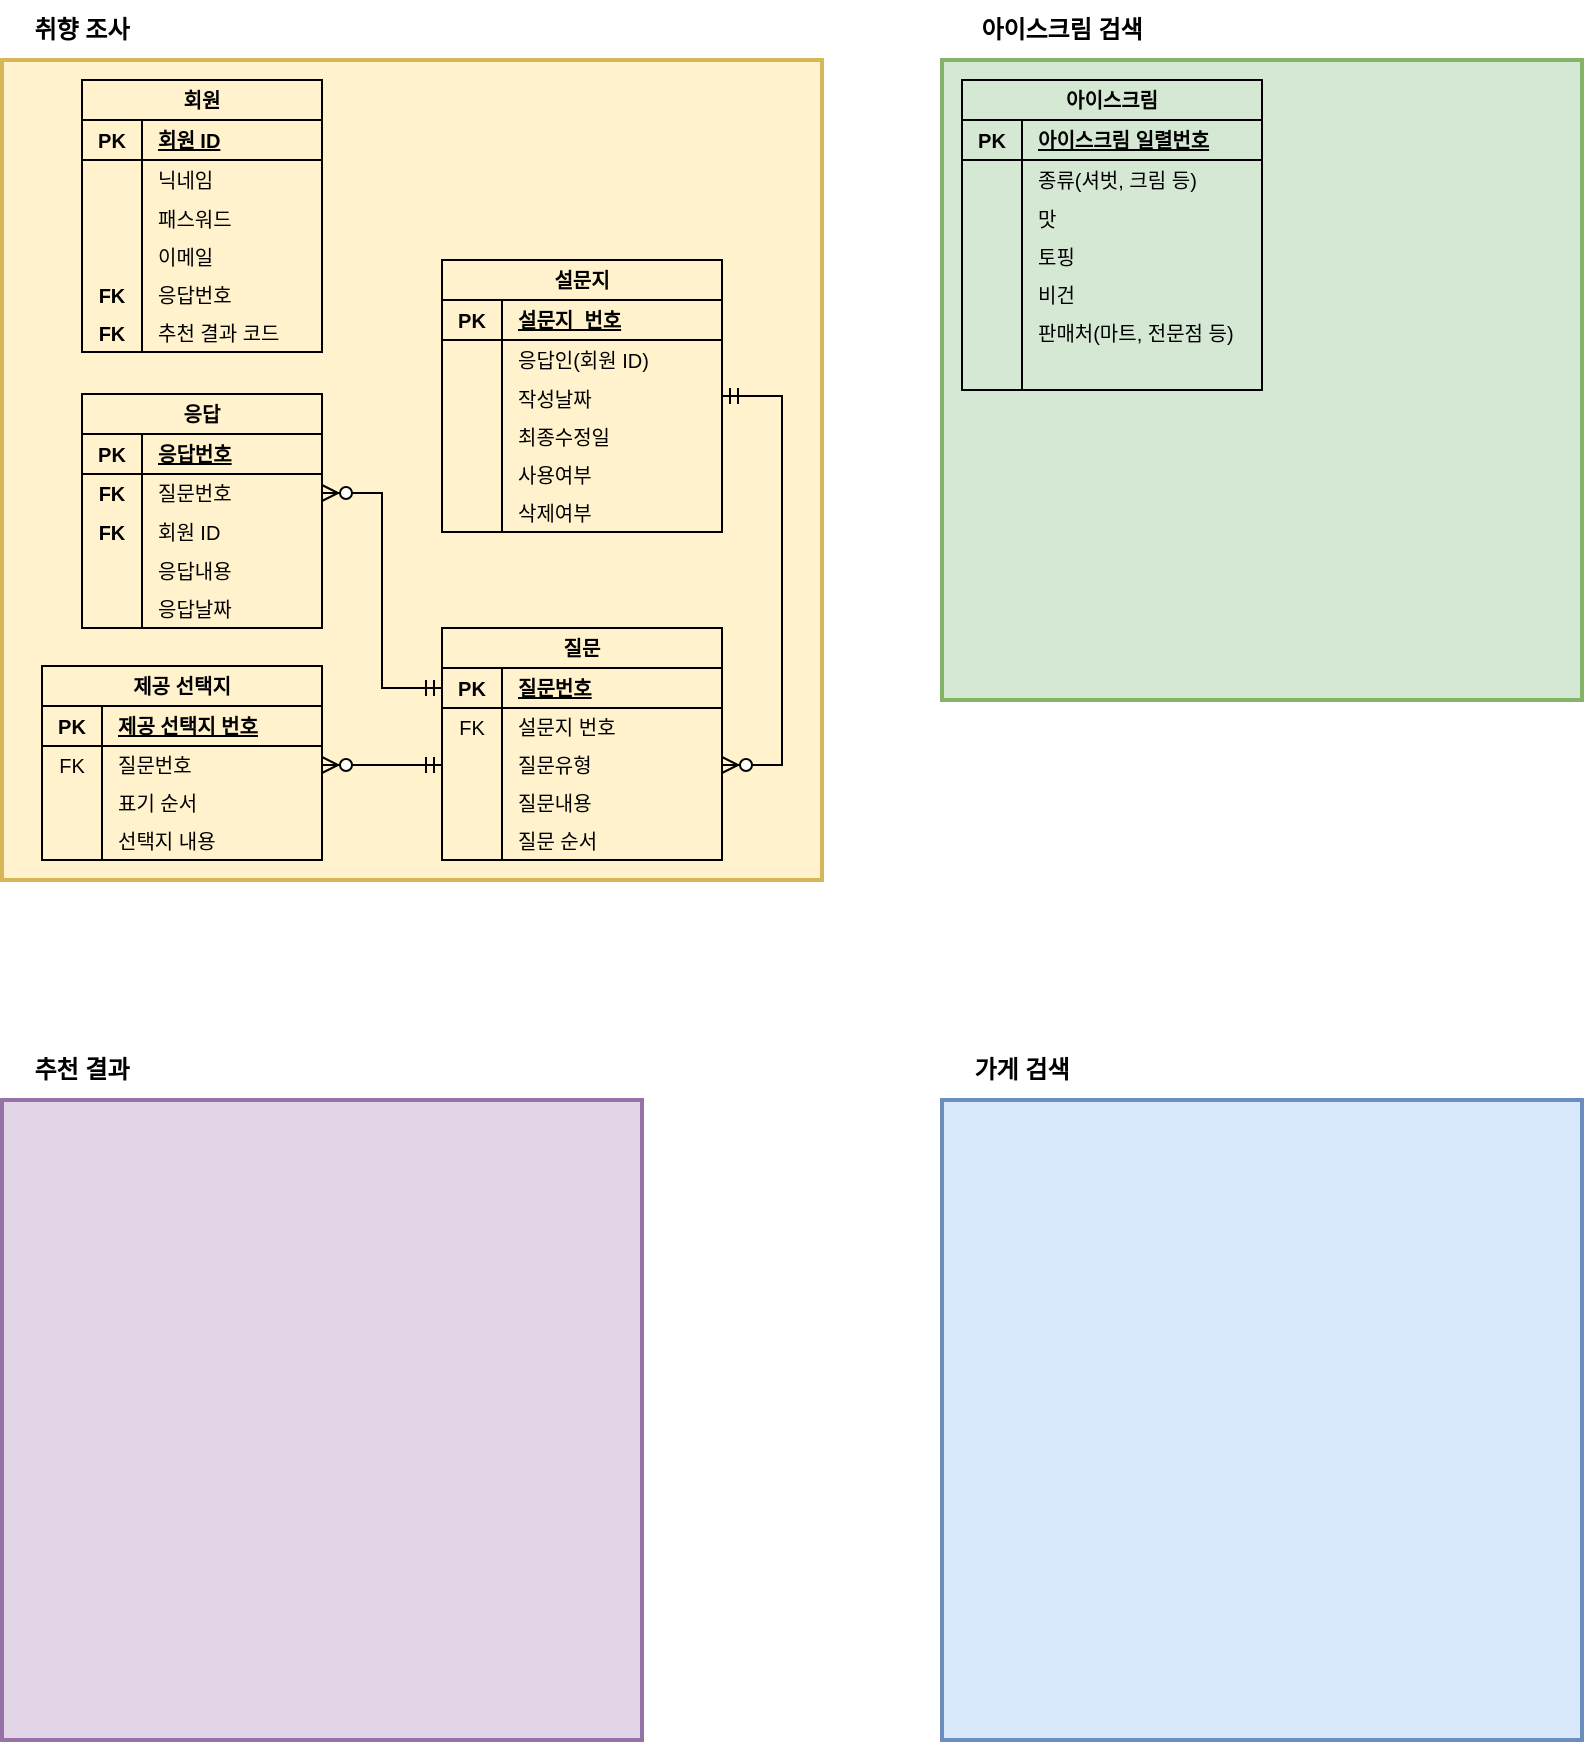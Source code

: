 <mxfile version="20.4.1" type="device"><diagram id="WwaeYuF6Hm4_ezDFNlK1" name="페이지-1"><mxGraphModel dx="767" dy="663" grid="1" gridSize="10" guides="1" tooltips="1" connect="1" arrows="1" fold="1" page="1" pageScale="1" pageWidth="827" pageHeight="1169" math="0" shadow="0"><root><mxCell id="0"/><mxCell id="1" parent="0"/><mxCell id="5VezaE9X9sEsW4D6fI4N-163" value="" style="group" vertex="1" connectable="0" parent="1"><mxGeometry x="490" y="10" width="320" height="350" as="geometry"/></mxCell><mxCell id="5VezaE9X9sEsW4D6fI4N-15" value="" style="whiteSpace=wrap;html=1;aspect=fixed;strokeColor=#82b366;strokeWidth=2;fillColor=#d5e8d4;" vertex="1" parent="5VezaE9X9sEsW4D6fI4N-163"><mxGeometry y="30" width="320" height="320" as="geometry"/></mxCell><mxCell id="5VezaE9X9sEsW4D6fI4N-115" value="아이스크림 검색" style="text;html=1;strokeColor=none;fillColor=none;align=center;verticalAlign=middle;whiteSpace=wrap;rounded=0;strokeWidth=1;fontSize=12;fontStyle=1" vertex="1" parent="5VezaE9X9sEsW4D6fI4N-163"><mxGeometry width="120" height="30" as="geometry"/></mxCell><mxCell id="5VezaE9X9sEsW4D6fI4N-162" value="" style="group" vertex="1" connectable="0" parent="1"><mxGeometry x="20" y="10" width="460" height="520" as="geometry"/></mxCell><mxCell id="5VezaE9X9sEsW4D6fI4N-14" value="" style="whiteSpace=wrap;html=1;fillColor=#fff2cc;strokeWidth=2;strokeColor=#d6b656;" vertex="1" parent="5VezaE9X9sEsW4D6fI4N-162"><mxGeometry y="30" width="410" height="410" as="geometry"/></mxCell><mxCell id="5VezaE9X9sEsW4D6fI4N-114" value="취향 조사" style="text;html=1;strokeColor=none;fillColor=none;align=center;verticalAlign=middle;whiteSpace=wrap;rounded=0;strokeWidth=1;fontSize=12;fontStyle=1" vertex="1" parent="5VezaE9X9sEsW4D6fI4N-162"><mxGeometry width="80" height="30" as="geometry"/></mxCell><mxCell id="5VezaE9X9sEsW4D6fI4N-180" value="응답" style="shape=table;startSize=20;container=1;collapsible=1;childLayout=tableLayout;fixedRows=1;rowLines=0;fontStyle=1;align=center;resizeLast=1;strokeColor=#000000;strokeWidth=1;fillColor=none;fontSize=10;" vertex="1" parent="5VezaE9X9sEsW4D6fI4N-162"><mxGeometry x="40" y="197" width="120" height="117" as="geometry"/></mxCell><mxCell id="5VezaE9X9sEsW4D6fI4N-181" value="" style="shape=tableRow;horizontal=0;startSize=0;swimlaneHead=0;swimlaneBody=0;fillColor=none;collapsible=0;dropTarget=0;points=[[0,0.5],[1,0.5]];portConstraint=eastwest;top=0;left=0;right=0;bottom=1;strokeColor=#000000;strokeWidth=1;" vertex="1" parent="5VezaE9X9sEsW4D6fI4N-180"><mxGeometry y="20" width="120" height="20" as="geometry"/></mxCell><mxCell id="5VezaE9X9sEsW4D6fI4N-182" value="PK" style="shape=partialRectangle;connectable=0;fillColor=none;top=0;left=0;bottom=0;right=0;fontStyle=1;overflow=hidden;strokeColor=#000000;strokeWidth=1;fontSize=10;" vertex="1" parent="5VezaE9X9sEsW4D6fI4N-181"><mxGeometry width="30" height="20" as="geometry"><mxRectangle width="30" height="20" as="alternateBounds"/></mxGeometry></mxCell><mxCell id="5VezaE9X9sEsW4D6fI4N-183" value="응답번호" style="shape=partialRectangle;connectable=0;fillColor=none;top=0;left=0;bottom=0;right=0;align=left;spacingLeft=6;fontStyle=5;overflow=hidden;strokeColor=#000000;strokeWidth=1;fontSize=10;" vertex="1" parent="5VezaE9X9sEsW4D6fI4N-181"><mxGeometry x="30" width="90" height="20" as="geometry"><mxRectangle width="90" height="20" as="alternateBounds"/></mxGeometry></mxCell><mxCell id="5VezaE9X9sEsW4D6fI4N-196" style="shape=tableRow;horizontal=0;startSize=0;swimlaneHead=0;swimlaneBody=0;fillColor=none;collapsible=0;dropTarget=0;points=[[0,0.5],[1,0.5]];portConstraint=eastwest;top=0;left=0;right=0;bottom=0;strokeColor=#000000;strokeWidth=1;" vertex="1" parent="5VezaE9X9sEsW4D6fI4N-180"><mxGeometry y="40" width="120" height="19" as="geometry"/></mxCell><mxCell id="5VezaE9X9sEsW4D6fI4N-197" value="FK" style="shape=partialRectangle;connectable=0;fillColor=none;top=0;left=0;bottom=0;right=0;editable=1;overflow=hidden;strokeColor=#000000;strokeWidth=1;fontSize=10;fontStyle=1" vertex="1" parent="5VezaE9X9sEsW4D6fI4N-196"><mxGeometry width="30" height="19" as="geometry"><mxRectangle width="30" height="19" as="alternateBounds"/></mxGeometry></mxCell><mxCell id="5VezaE9X9sEsW4D6fI4N-198" value="질문번호" style="shape=partialRectangle;connectable=0;fillColor=none;top=0;left=0;bottom=0;right=0;align=left;spacingLeft=6;overflow=hidden;strokeColor=#000000;strokeWidth=1;fontSize=10;" vertex="1" parent="5VezaE9X9sEsW4D6fI4N-196"><mxGeometry x="30" width="90" height="19" as="geometry"><mxRectangle width="90" height="19" as="alternateBounds"/></mxGeometry></mxCell><mxCell id="5VezaE9X9sEsW4D6fI4N-193" style="shape=tableRow;horizontal=0;startSize=0;swimlaneHead=0;swimlaneBody=0;fillColor=none;collapsible=0;dropTarget=0;points=[[0,0.5],[1,0.5]];portConstraint=eastwest;top=0;left=0;right=0;bottom=0;strokeColor=#000000;strokeWidth=1;" vertex="1" parent="5VezaE9X9sEsW4D6fI4N-180"><mxGeometry y="59" width="120" height="20" as="geometry"/></mxCell><mxCell id="5VezaE9X9sEsW4D6fI4N-194" value="FK" style="shape=partialRectangle;connectable=0;fillColor=none;top=0;left=0;bottom=0;right=0;editable=1;overflow=hidden;strokeColor=#000000;strokeWidth=1;fontSize=10;fontStyle=1" vertex="1" parent="5VezaE9X9sEsW4D6fI4N-193"><mxGeometry width="30" height="20" as="geometry"><mxRectangle width="30" height="20" as="alternateBounds"/></mxGeometry></mxCell><mxCell id="5VezaE9X9sEsW4D6fI4N-195" value="회원 ID" style="shape=partialRectangle;connectable=0;fillColor=none;top=0;left=0;bottom=0;right=0;align=left;spacingLeft=6;overflow=hidden;strokeColor=#000000;strokeWidth=1;fontSize=10;" vertex="1" parent="5VezaE9X9sEsW4D6fI4N-193"><mxGeometry x="30" width="90" height="20" as="geometry"><mxRectangle width="90" height="20" as="alternateBounds"/></mxGeometry></mxCell><mxCell id="5VezaE9X9sEsW4D6fI4N-187" value="" style="shape=tableRow;horizontal=0;startSize=0;swimlaneHead=0;swimlaneBody=0;fillColor=none;collapsible=0;dropTarget=0;points=[[0,0.5],[1,0.5]];portConstraint=eastwest;top=0;left=0;right=0;bottom=0;strokeColor=#000000;strokeWidth=1;" vertex="1" parent="5VezaE9X9sEsW4D6fI4N-180"><mxGeometry y="79" width="120" height="19" as="geometry"/></mxCell><mxCell id="5VezaE9X9sEsW4D6fI4N-188" value="" style="shape=partialRectangle;connectable=0;fillColor=none;top=0;left=0;bottom=0;right=0;editable=1;overflow=hidden;strokeColor=#000000;strokeWidth=1;fontSize=10;" vertex="1" parent="5VezaE9X9sEsW4D6fI4N-187"><mxGeometry width="30" height="19" as="geometry"><mxRectangle width="30" height="19" as="alternateBounds"/></mxGeometry></mxCell><mxCell id="5VezaE9X9sEsW4D6fI4N-189" value="응답내용" style="shape=partialRectangle;connectable=0;fillColor=none;top=0;left=0;bottom=0;right=0;align=left;spacingLeft=6;overflow=hidden;strokeColor=#000000;strokeWidth=1;fontSize=10;" vertex="1" parent="5VezaE9X9sEsW4D6fI4N-187"><mxGeometry x="30" width="90" height="19" as="geometry"><mxRectangle width="90" height="19" as="alternateBounds"/></mxGeometry></mxCell><mxCell id="5VezaE9X9sEsW4D6fI4N-190" value="" style="shape=tableRow;horizontal=0;startSize=0;swimlaneHead=0;swimlaneBody=0;fillColor=none;collapsible=0;dropTarget=0;points=[[0,0.5],[1,0.5]];portConstraint=eastwest;top=0;left=0;right=0;bottom=0;strokeColor=#000000;strokeWidth=1;" vertex="1" parent="5VezaE9X9sEsW4D6fI4N-180"><mxGeometry y="98" width="120" height="19" as="geometry"/></mxCell><mxCell id="5VezaE9X9sEsW4D6fI4N-191" value="" style="shape=partialRectangle;connectable=0;fillColor=none;top=0;left=0;bottom=0;right=0;editable=1;overflow=hidden;strokeColor=#000000;strokeWidth=1;fontSize=10;" vertex="1" parent="5VezaE9X9sEsW4D6fI4N-190"><mxGeometry width="30" height="19" as="geometry"><mxRectangle width="30" height="19" as="alternateBounds"/></mxGeometry></mxCell><mxCell id="5VezaE9X9sEsW4D6fI4N-192" value="응답날짜" style="shape=partialRectangle;connectable=0;fillColor=none;top=0;left=0;bottom=0;right=0;align=left;spacingLeft=6;overflow=hidden;strokeColor=#000000;strokeWidth=1;fontSize=10;" vertex="1" parent="5VezaE9X9sEsW4D6fI4N-190"><mxGeometry x="30" width="90" height="19" as="geometry"><mxRectangle width="90" height="19" as="alternateBounds"/></mxGeometry></mxCell><mxCell id="5VezaE9X9sEsW4D6fI4N-86" value="질문" style="shape=table;startSize=20;container=1;collapsible=1;childLayout=tableLayout;fixedRows=1;rowLines=0;fontStyle=1;align=center;resizeLast=1;strokeColor=#000000;strokeWidth=1;fillColor=none;fontSize=10;" vertex="1" parent="5VezaE9X9sEsW4D6fI4N-162"><mxGeometry x="220" y="314" width="140" height="116" as="geometry"/></mxCell><mxCell id="5VezaE9X9sEsW4D6fI4N-87" value="" style="shape=tableRow;horizontal=0;startSize=0;swimlaneHead=0;swimlaneBody=0;fillColor=none;collapsible=0;dropTarget=0;points=[[0,0.5],[1,0.5]];portConstraint=eastwest;top=0;left=0;right=0;bottom=1;strokeColor=#000000;strokeWidth=1;" vertex="1" parent="5VezaE9X9sEsW4D6fI4N-86"><mxGeometry y="20" width="140" height="20" as="geometry"/></mxCell><mxCell id="5VezaE9X9sEsW4D6fI4N-88" value="PK" style="shape=partialRectangle;connectable=0;fillColor=none;top=0;left=0;bottom=0;right=0;fontStyle=1;overflow=hidden;strokeColor=#000000;strokeWidth=1;fontSize=10;" vertex="1" parent="5VezaE9X9sEsW4D6fI4N-87"><mxGeometry width="30" height="20" as="geometry"><mxRectangle width="30" height="20" as="alternateBounds"/></mxGeometry></mxCell><mxCell id="5VezaE9X9sEsW4D6fI4N-89" value="질문번호" style="shape=partialRectangle;connectable=0;fillColor=none;top=0;left=0;bottom=0;right=0;align=left;spacingLeft=6;fontStyle=5;overflow=hidden;strokeColor=#000000;strokeWidth=1;fontSize=10;" vertex="1" parent="5VezaE9X9sEsW4D6fI4N-87"><mxGeometry x="30" width="110" height="20" as="geometry"><mxRectangle width="110" height="20" as="alternateBounds"/></mxGeometry></mxCell><mxCell id="5VezaE9X9sEsW4D6fI4N-284" style="shape=tableRow;horizontal=0;startSize=0;swimlaneHead=0;swimlaneBody=0;fillColor=none;collapsible=0;dropTarget=0;points=[[0,0.5],[1,0.5]];portConstraint=eastwest;top=0;left=0;right=0;bottom=0;strokeColor=#000000;strokeWidth=1;" vertex="1" parent="5VezaE9X9sEsW4D6fI4N-86"><mxGeometry y="40" width="140" height="19" as="geometry"/></mxCell><mxCell id="5VezaE9X9sEsW4D6fI4N-285" value="FK" style="shape=partialRectangle;connectable=0;fillColor=none;top=0;left=0;bottom=0;right=0;editable=1;overflow=hidden;strokeColor=#000000;strokeWidth=1;fontSize=10;" vertex="1" parent="5VezaE9X9sEsW4D6fI4N-284"><mxGeometry width="30" height="19" as="geometry"><mxRectangle width="30" height="19" as="alternateBounds"/></mxGeometry></mxCell><mxCell id="5VezaE9X9sEsW4D6fI4N-286" value="설문지 번호" style="shape=partialRectangle;connectable=0;fillColor=none;top=0;left=0;bottom=0;right=0;align=left;spacingLeft=6;overflow=hidden;strokeColor=#000000;strokeWidth=1;fontSize=10;" vertex="1" parent="5VezaE9X9sEsW4D6fI4N-284"><mxGeometry x="30" width="110" height="19" as="geometry"><mxRectangle width="110" height="19" as="alternateBounds"/></mxGeometry></mxCell><mxCell id="5VezaE9X9sEsW4D6fI4N-96" value="" style="shape=tableRow;horizontal=0;startSize=0;swimlaneHead=0;swimlaneBody=0;fillColor=none;collapsible=0;dropTarget=0;points=[[0,0.5],[1,0.5]];portConstraint=eastwest;top=0;left=0;right=0;bottom=0;strokeColor=#000000;strokeWidth=1;" vertex="1" parent="5VezaE9X9sEsW4D6fI4N-86"><mxGeometry y="59" width="140" height="19" as="geometry"/></mxCell><mxCell id="5VezaE9X9sEsW4D6fI4N-97" value="" style="shape=partialRectangle;connectable=0;fillColor=none;top=0;left=0;bottom=0;right=0;editable=1;overflow=hidden;strokeColor=#000000;strokeWidth=1;fontSize=10;" vertex="1" parent="5VezaE9X9sEsW4D6fI4N-96"><mxGeometry width="30" height="19" as="geometry"><mxRectangle width="30" height="19" as="alternateBounds"/></mxGeometry></mxCell><mxCell id="5VezaE9X9sEsW4D6fI4N-98" value="질문유형" style="shape=partialRectangle;connectable=0;fillColor=none;top=0;left=0;bottom=0;right=0;align=left;spacingLeft=6;overflow=hidden;strokeColor=#000000;strokeWidth=1;fontSize=10;" vertex="1" parent="5VezaE9X9sEsW4D6fI4N-96"><mxGeometry x="30" width="110" height="19" as="geometry"><mxRectangle width="110" height="19" as="alternateBounds"/></mxGeometry></mxCell><mxCell id="5VezaE9X9sEsW4D6fI4N-251" style="shape=tableRow;horizontal=0;startSize=0;swimlaneHead=0;swimlaneBody=0;fillColor=none;collapsible=0;dropTarget=0;points=[[0,0.5],[1,0.5]];portConstraint=eastwest;top=0;left=0;right=0;bottom=0;strokeColor=#000000;strokeWidth=1;" vertex="1" parent="5VezaE9X9sEsW4D6fI4N-86"><mxGeometry y="78" width="140" height="19" as="geometry"/></mxCell><mxCell id="5VezaE9X9sEsW4D6fI4N-252" style="shape=partialRectangle;connectable=0;fillColor=none;top=0;left=0;bottom=0;right=0;editable=1;overflow=hidden;strokeColor=#000000;strokeWidth=1;fontSize=10;" vertex="1" parent="5VezaE9X9sEsW4D6fI4N-251"><mxGeometry width="30" height="19" as="geometry"><mxRectangle width="30" height="19" as="alternateBounds"/></mxGeometry></mxCell><mxCell id="5VezaE9X9sEsW4D6fI4N-253" value="질문내용" style="shape=partialRectangle;connectable=0;fillColor=none;top=0;left=0;bottom=0;right=0;align=left;spacingLeft=6;overflow=hidden;strokeColor=#000000;strokeWidth=1;fontSize=10;" vertex="1" parent="5VezaE9X9sEsW4D6fI4N-251"><mxGeometry x="30" width="110" height="19" as="geometry"><mxRectangle width="110" height="19" as="alternateBounds"/></mxGeometry></mxCell><mxCell id="5VezaE9X9sEsW4D6fI4N-281" style="shape=tableRow;horizontal=0;startSize=0;swimlaneHead=0;swimlaneBody=0;fillColor=none;collapsible=0;dropTarget=0;points=[[0,0.5],[1,0.5]];portConstraint=eastwest;top=0;left=0;right=0;bottom=0;strokeColor=#000000;strokeWidth=1;" vertex="1" parent="5VezaE9X9sEsW4D6fI4N-86"><mxGeometry y="97" width="140" height="19" as="geometry"/></mxCell><mxCell id="5VezaE9X9sEsW4D6fI4N-282" style="shape=partialRectangle;connectable=0;fillColor=none;top=0;left=0;bottom=0;right=0;editable=1;overflow=hidden;strokeColor=#000000;strokeWidth=1;fontSize=10;" vertex="1" parent="5VezaE9X9sEsW4D6fI4N-281"><mxGeometry width="30" height="19" as="geometry"><mxRectangle width="30" height="19" as="alternateBounds"/></mxGeometry></mxCell><mxCell id="5VezaE9X9sEsW4D6fI4N-283" value="질문 순서" style="shape=partialRectangle;connectable=0;fillColor=none;top=0;left=0;bottom=0;right=0;align=left;spacingLeft=6;overflow=hidden;strokeColor=#000000;strokeWidth=1;fontSize=10;" vertex="1" parent="5VezaE9X9sEsW4D6fI4N-281"><mxGeometry x="30" width="110" height="19" as="geometry"><mxRectangle width="110" height="19" as="alternateBounds"/></mxGeometry></mxCell><mxCell id="5VezaE9X9sEsW4D6fI4N-260" value="제공 선택지" style="shape=table;startSize=20;container=1;collapsible=1;childLayout=tableLayout;fixedRows=1;rowLines=0;fontStyle=1;align=center;resizeLast=1;strokeColor=#000000;strokeWidth=1;fillColor=none;fontSize=10;" vertex="1" parent="5VezaE9X9sEsW4D6fI4N-162"><mxGeometry x="20" y="333" width="140" height="97" as="geometry"/></mxCell><mxCell id="5VezaE9X9sEsW4D6fI4N-261" value="" style="shape=tableRow;horizontal=0;startSize=0;swimlaneHead=0;swimlaneBody=0;fillColor=none;collapsible=0;dropTarget=0;points=[[0,0.5],[1,0.5]];portConstraint=eastwest;top=0;left=0;right=0;bottom=1;strokeColor=#000000;strokeWidth=1;" vertex="1" parent="5VezaE9X9sEsW4D6fI4N-260"><mxGeometry y="20" width="140" height="20" as="geometry"/></mxCell><mxCell id="5VezaE9X9sEsW4D6fI4N-262" value="PK" style="shape=partialRectangle;connectable=0;fillColor=none;top=0;left=0;bottom=0;right=0;fontStyle=1;overflow=hidden;strokeColor=#000000;strokeWidth=1;fontSize=10;" vertex="1" parent="5VezaE9X9sEsW4D6fI4N-261"><mxGeometry width="30" height="20" as="geometry"><mxRectangle width="30" height="20" as="alternateBounds"/></mxGeometry></mxCell><mxCell id="5VezaE9X9sEsW4D6fI4N-263" value="제공 선택지 번호" style="shape=partialRectangle;connectable=0;fillColor=none;top=0;left=0;bottom=0;right=0;align=left;spacingLeft=6;fontStyle=5;overflow=hidden;strokeColor=#000000;strokeWidth=1;fontSize=10;" vertex="1" parent="5VezaE9X9sEsW4D6fI4N-261"><mxGeometry x="30" width="110" height="20" as="geometry"><mxRectangle width="110" height="20" as="alternateBounds"/></mxGeometry></mxCell><mxCell id="5VezaE9X9sEsW4D6fI4N-273" style="shape=tableRow;horizontal=0;startSize=0;swimlaneHead=0;swimlaneBody=0;fillColor=none;collapsible=0;dropTarget=0;points=[[0,0.5],[1,0.5]];portConstraint=eastwest;top=0;left=0;right=0;bottom=0;strokeColor=#000000;strokeWidth=1;" vertex="1" parent="5VezaE9X9sEsW4D6fI4N-260"><mxGeometry y="40" width="140" height="19" as="geometry"/></mxCell><mxCell id="5VezaE9X9sEsW4D6fI4N-274" value="FK" style="shape=partialRectangle;connectable=0;fillColor=none;top=0;left=0;bottom=0;right=0;editable=1;overflow=hidden;strokeColor=#000000;strokeWidth=1;fontSize=10;" vertex="1" parent="5VezaE9X9sEsW4D6fI4N-273"><mxGeometry width="30" height="19" as="geometry"><mxRectangle width="30" height="19" as="alternateBounds"/></mxGeometry></mxCell><mxCell id="5VezaE9X9sEsW4D6fI4N-275" value="질문번호" style="shape=partialRectangle;connectable=0;fillColor=none;top=0;left=0;bottom=0;right=0;align=left;spacingLeft=6;overflow=hidden;strokeColor=#000000;strokeWidth=1;fontSize=10;" vertex="1" parent="5VezaE9X9sEsW4D6fI4N-273"><mxGeometry x="30" width="110" height="19" as="geometry"><mxRectangle width="110" height="19" as="alternateBounds"/></mxGeometry></mxCell><mxCell id="5VezaE9X9sEsW4D6fI4N-264" value="" style="shape=tableRow;horizontal=0;startSize=0;swimlaneHead=0;swimlaneBody=0;fillColor=none;collapsible=0;dropTarget=0;points=[[0,0.5],[1,0.5]];portConstraint=eastwest;top=0;left=0;right=0;bottom=0;strokeColor=#000000;strokeWidth=1;" vertex="1" parent="5VezaE9X9sEsW4D6fI4N-260"><mxGeometry y="59" width="140" height="19" as="geometry"/></mxCell><mxCell id="5VezaE9X9sEsW4D6fI4N-265" value="" style="shape=partialRectangle;connectable=0;fillColor=none;top=0;left=0;bottom=0;right=0;editable=1;overflow=hidden;strokeColor=#000000;strokeWidth=1;fontSize=10;" vertex="1" parent="5VezaE9X9sEsW4D6fI4N-264"><mxGeometry width="30" height="19" as="geometry"><mxRectangle width="30" height="19" as="alternateBounds"/></mxGeometry></mxCell><mxCell id="5VezaE9X9sEsW4D6fI4N-266" value="표기 순서" style="shape=partialRectangle;connectable=0;fillColor=none;top=0;left=0;bottom=0;right=0;align=left;spacingLeft=6;overflow=hidden;strokeColor=#000000;strokeWidth=1;fontSize=10;" vertex="1" parent="5VezaE9X9sEsW4D6fI4N-264"><mxGeometry x="30" width="110" height="19" as="geometry"><mxRectangle width="110" height="19" as="alternateBounds"/></mxGeometry></mxCell><mxCell id="5VezaE9X9sEsW4D6fI4N-267" style="shape=tableRow;horizontal=0;startSize=0;swimlaneHead=0;swimlaneBody=0;fillColor=none;collapsible=0;dropTarget=0;points=[[0,0.5],[1,0.5]];portConstraint=eastwest;top=0;left=0;right=0;bottom=0;strokeColor=#000000;strokeWidth=1;" vertex="1" parent="5VezaE9X9sEsW4D6fI4N-260"><mxGeometry y="78" width="140" height="19" as="geometry"/></mxCell><mxCell id="5VezaE9X9sEsW4D6fI4N-268" style="shape=partialRectangle;connectable=0;fillColor=none;top=0;left=0;bottom=0;right=0;editable=1;overflow=hidden;strokeColor=#000000;strokeWidth=1;fontSize=10;" vertex="1" parent="5VezaE9X9sEsW4D6fI4N-267"><mxGeometry width="30" height="19" as="geometry"><mxRectangle width="30" height="19" as="alternateBounds"/></mxGeometry></mxCell><mxCell id="5VezaE9X9sEsW4D6fI4N-269" value="선택지 내용" style="shape=partialRectangle;connectable=0;fillColor=none;top=0;left=0;bottom=0;right=0;align=left;spacingLeft=6;overflow=hidden;strokeColor=#000000;strokeWidth=1;fontSize=10;" vertex="1" parent="5VezaE9X9sEsW4D6fI4N-267"><mxGeometry x="30" width="110" height="19" as="geometry"><mxRectangle width="110" height="19" as="alternateBounds"/></mxGeometry></mxCell><mxCell id="5VezaE9X9sEsW4D6fI4N-276" value="" style="edgeStyle=entityRelationEdgeStyle;fontSize=12;html=1;endArrow=ERzeroToMany;startArrow=ERmandOne;rounded=0;exitX=0;exitY=0.5;exitDx=0;exitDy=0;" edge="1" parent="5VezaE9X9sEsW4D6fI4N-162" source="5VezaE9X9sEsW4D6fI4N-96" target="5VezaE9X9sEsW4D6fI4N-273"><mxGeometry width="100" height="100" relative="1" as="geometry"><mxPoint x="70" y="490" as="sourcePoint"/><mxPoint x="170" y="390" as="targetPoint"/></mxGeometry></mxCell><mxCell id="5VezaE9X9sEsW4D6fI4N-277" value="" style="edgeStyle=entityRelationEdgeStyle;fontSize=12;html=1;endArrow=ERzeroToMany;startArrow=ERmandOne;rounded=0;exitX=0;exitY=0.5;exitDx=0;exitDy=0;entryX=1;entryY=0.5;entryDx=0;entryDy=0;" edge="1" parent="5VezaE9X9sEsW4D6fI4N-162" source="5VezaE9X9sEsW4D6fI4N-87" target="5VezaE9X9sEsW4D6fI4N-196"><mxGeometry width="100" height="100" relative="1" as="geometry"><mxPoint x="400" y="290" as="sourcePoint"/><mxPoint x="500" y="190" as="targetPoint"/></mxGeometry></mxCell><mxCell id="5VezaE9X9sEsW4D6fI4N-32" value="회원" style="shape=table;startSize=20;container=1;collapsible=1;childLayout=tableLayout;fixedRows=1;rowLines=0;fontStyle=1;align=center;resizeLast=1;strokeColor=#000000;strokeWidth=1;fillColor=none;fontSize=10;" vertex="1" parent="5VezaE9X9sEsW4D6fI4N-162"><mxGeometry x="40" y="40" width="120" height="136" as="geometry"/></mxCell><mxCell id="5VezaE9X9sEsW4D6fI4N-33" value="" style="shape=tableRow;horizontal=0;startSize=0;swimlaneHead=0;swimlaneBody=0;fillColor=none;collapsible=0;dropTarget=0;points=[[0,0.5],[1,0.5]];portConstraint=eastwest;top=0;left=0;right=0;bottom=1;strokeColor=#000000;strokeWidth=1;" vertex="1" parent="5VezaE9X9sEsW4D6fI4N-32"><mxGeometry y="20" width="120" height="20" as="geometry"/></mxCell><mxCell id="5VezaE9X9sEsW4D6fI4N-34" value="PK" style="shape=partialRectangle;connectable=0;fillColor=none;top=0;left=0;bottom=0;right=0;fontStyle=1;overflow=hidden;strokeColor=#000000;strokeWidth=1;fontSize=10;" vertex="1" parent="5VezaE9X9sEsW4D6fI4N-33"><mxGeometry width="30" height="20" as="geometry"><mxRectangle width="30" height="20" as="alternateBounds"/></mxGeometry></mxCell><mxCell id="5VezaE9X9sEsW4D6fI4N-35" value="회원 ID" style="shape=partialRectangle;connectable=0;fillColor=none;top=0;left=0;bottom=0;right=0;align=left;spacingLeft=6;fontStyle=5;overflow=hidden;strokeColor=#000000;strokeWidth=1;fontSize=10;" vertex="1" parent="5VezaE9X9sEsW4D6fI4N-33"><mxGeometry x="30" width="90" height="20" as="geometry"><mxRectangle width="90" height="20" as="alternateBounds"/></mxGeometry></mxCell><mxCell id="5VezaE9X9sEsW4D6fI4N-36" value="" style="shape=tableRow;horizontal=0;startSize=0;swimlaneHead=0;swimlaneBody=0;fillColor=none;collapsible=0;dropTarget=0;points=[[0,0.5],[1,0.5]];portConstraint=eastwest;top=0;left=0;right=0;bottom=0;strokeColor=#000000;strokeWidth=1;" vertex="1" parent="5VezaE9X9sEsW4D6fI4N-32"><mxGeometry y="40" width="120" height="20" as="geometry"/></mxCell><mxCell id="5VezaE9X9sEsW4D6fI4N-37" value="" style="shape=partialRectangle;connectable=0;fillColor=none;top=0;left=0;bottom=0;right=0;editable=1;overflow=hidden;strokeColor=#000000;strokeWidth=1;fontSize=10;" vertex="1" parent="5VezaE9X9sEsW4D6fI4N-36"><mxGeometry width="30" height="20" as="geometry"><mxRectangle width="30" height="20" as="alternateBounds"/></mxGeometry></mxCell><mxCell id="5VezaE9X9sEsW4D6fI4N-38" value="닉네임" style="shape=partialRectangle;connectable=0;fillColor=none;top=0;left=0;bottom=0;right=0;align=left;spacingLeft=6;overflow=hidden;strokeColor=#000000;strokeWidth=1;fontSize=10;" vertex="1" parent="5VezaE9X9sEsW4D6fI4N-36"><mxGeometry x="30" width="90" height="20" as="geometry"><mxRectangle width="90" height="20" as="alternateBounds"/></mxGeometry></mxCell><mxCell id="5VezaE9X9sEsW4D6fI4N-39" value="" style="shape=tableRow;horizontal=0;startSize=0;swimlaneHead=0;swimlaneBody=0;fillColor=none;collapsible=0;dropTarget=0;points=[[0,0.5],[1,0.5]];portConstraint=eastwest;top=0;left=0;right=0;bottom=0;strokeColor=#000000;strokeWidth=1;" vertex="1" parent="5VezaE9X9sEsW4D6fI4N-32"><mxGeometry y="60" width="120" height="19" as="geometry"/></mxCell><mxCell id="5VezaE9X9sEsW4D6fI4N-40" value="" style="shape=partialRectangle;connectable=0;fillColor=none;top=0;left=0;bottom=0;right=0;editable=1;overflow=hidden;strokeColor=#000000;strokeWidth=1;fontSize=10;" vertex="1" parent="5VezaE9X9sEsW4D6fI4N-39"><mxGeometry width="30" height="19" as="geometry"><mxRectangle width="30" height="19" as="alternateBounds"/></mxGeometry></mxCell><mxCell id="5VezaE9X9sEsW4D6fI4N-41" value="패스워드" style="shape=partialRectangle;connectable=0;fillColor=none;top=0;left=0;bottom=0;right=0;align=left;spacingLeft=6;overflow=hidden;strokeColor=#000000;strokeWidth=1;fontSize=10;" vertex="1" parent="5VezaE9X9sEsW4D6fI4N-39"><mxGeometry x="30" width="90" height="19" as="geometry"><mxRectangle width="90" height="19" as="alternateBounds"/></mxGeometry></mxCell><mxCell id="5VezaE9X9sEsW4D6fI4N-42" value="" style="shape=tableRow;horizontal=0;startSize=0;swimlaneHead=0;swimlaneBody=0;fillColor=none;collapsible=0;dropTarget=0;points=[[0,0.5],[1,0.5]];portConstraint=eastwest;top=0;left=0;right=0;bottom=0;strokeColor=#000000;strokeWidth=1;" vertex="1" parent="5VezaE9X9sEsW4D6fI4N-32"><mxGeometry y="79" width="120" height="19" as="geometry"/></mxCell><mxCell id="5VezaE9X9sEsW4D6fI4N-43" value="" style="shape=partialRectangle;connectable=0;fillColor=none;top=0;left=0;bottom=0;right=0;editable=1;overflow=hidden;strokeColor=#000000;strokeWidth=1;fontSize=10;" vertex="1" parent="5VezaE9X9sEsW4D6fI4N-42"><mxGeometry width="30" height="19" as="geometry"><mxRectangle width="30" height="19" as="alternateBounds"/></mxGeometry></mxCell><mxCell id="5VezaE9X9sEsW4D6fI4N-44" value="이메일" style="shape=partialRectangle;connectable=0;fillColor=none;top=0;left=0;bottom=0;right=0;align=left;spacingLeft=6;overflow=hidden;strokeColor=#000000;strokeWidth=1;fontSize=10;" vertex="1" parent="5VezaE9X9sEsW4D6fI4N-42"><mxGeometry x="30" width="90" height="19" as="geometry"><mxRectangle width="90" height="19" as="alternateBounds"/></mxGeometry></mxCell><mxCell id="5VezaE9X9sEsW4D6fI4N-77" style="shape=tableRow;horizontal=0;startSize=0;swimlaneHead=0;swimlaneBody=0;fillColor=none;collapsible=0;dropTarget=0;points=[[0,0.5],[1,0.5]];portConstraint=eastwest;top=0;left=0;right=0;bottom=0;strokeColor=#000000;strokeWidth=1;" vertex="1" parent="5VezaE9X9sEsW4D6fI4N-32"><mxGeometry y="98" width="120" height="19" as="geometry"/></mxCell><mxCell id="5VezaE9X9sEsW4D6fI4N-78" value="FK" style="shape=partialRectangle;connectable=0;fillColor=none;top=0;left=0;bottom=0;right=0;editable=1;overflow=hidden;strokeColor=#000000;strokeWidth=1;fontSize=10;fontStyle=1" vertex="1" parent="5VezaE9X9sEsW4D6fI4N-77"><mxGeometry width="30" height="19" as="geometry"><mxRectangle width="30" height="19" as="alternateBounds"/></mxGeometry></mxCell><mxCell id="5VezaE9X9sEsW4D6fI4N-79" value="응답번호" style="shape=partialRectangle;connectable=0;fillColor=none;top=0;left=0;bottom=0;right=0;align=left;spacingLeft=6;overflow=hidden;strokeColor=#000000;strokeWidth=1;fontSize=10;" vertex="1" parent="5VezaE9X9sEsW4D6fI4N-77"><mxGeometry x="30" width="90" height="19" as="geometry"><mxRectangle width="90" height="19" as="alternateBounds"/></mxGeometry></mxCell><mxCell id="5VezaE9X9sEsW4D6fI4N-159" style="shape=tableRow;horizontal=0;startSize=0;swimlaneHead=0;swimlaneBody=0;fillColor=none;collapsible=0;dropTarget=0;points=[[0,0.5],[1,0.5]];portConstraint=eastwest;top=0;left=0;right=0;bottom=0;strokeColor=#000000;strokeWidth=1;" vertex="1" parent="5VezaE9X9sEsW4D6fI4N-32"><mxGeometry y="117" width="120" height="19" as="geometry"/></mxCell><mxCell id="5VezaE9X9sEsW4D6fI4N-160" value="FK" style="shape=partialRectangle;connectable=0;fillColor=none;top=0;left=0;bottom=0;right=0;editable=1;overflow=hidden;strokeColor=#000000;strokeWidth=1;fontSize=10;fontStyle=1" vertex="1" parent="5VezaE9X9sEsW4D6fI4N-159"><mxGeometry width="30" height="19" as="geometry"><mxRectangle width="30" height="19" as="alternateBounds"/></mxGeometry></mxCell><mxCell id="5VezaE9X9sEsW4D6fI4N-161" value="추천 결과 코드" style="shape=partialRectangle;connectable=0;fillColor=none;top=0;left=0;bottom=0;right=0;align=left;spacingLeft=6;overflow=hidden;strokeColor=#000000;strokeWidth=1;fontSize=10;" vertex="1" parent="5VezaE9X9sEsW4D6fI4N-159"><mxGeometry x="30" width="90" height="19" as="geometry"><mxRectangle width="90" height="19" as="alternateBounds"/></mxGeometry></mxCell><mxCell id="5VezaE9X9sEsW4D6fI4N-226" value="설문지" style="shape=table;startSize=20;container=1;collapsible=1;childLayout=tableLayout;fixedRows=1;rowLines=0;fontStyle=1;align=center;resizeLast=1;strokeColor=#000000;strokeWidth=1;fillColor=none;fontSize=10;" vertex="1" parent="5VezaE9X9sEsW4D6fI4N-162"><mxGeometry x="220" y="130" width="140" height="136" as="geometry"/></mxCell><mxCell id="5VezaE9X9sEsW4D6fI4N-227" value="" style="shape=tableRow;horizontal=0;startSize=0;swimlaneHead=0;swimlaneBody=0;fillColor=none;collapsible=0;dropTarget=0;points=[[0,0.5],[1,0.5]];portConstraint=eastwest;top=0;left=0;right=0;bottom=1;strokeColor=#000000;strokeWidth=1;" vertex="1" parent="5VezaE9X9sEsW4D6fI4N-226"><mxGeometry y="20" width="140" height="20" as="geometry"/></mxCell><mxCell id="5VezaE9X9sEsW4D6fI4N-228" value="PK" style="shape=partialRectangle;connectable=0;fillColor=none;top=0;left=0;bottom=0;right=0;fontStyle=1;overflow=hidden;strokeColor=#000000;strokeWidth=1;fontSize=10;" vertex="1" parent="5VezaE9X9sEsW4D6fI4N-227"><mxGeometry width="30" height="20" as="geometry"><mxRectangle width="30" height="20" as="alternateBounds"/></mxGeometry></mxCell><mxCell id="5VezaE9X9sEsW4D6fI4N-229" value="설문지  번호" style="shape=partialRectangle;connectable=0;fillColor=none;top=0;left=0;bottom=0;right=0;align=left;spacingLeft=6;fontStyle=5;overflow=hidden;strokeColor=#000000;strokeWidth=1;fontSize=10;" vertex="1" parent="5VezaE9X9sEsW4D6fI4N-227"><mxGeometry x="30" width="110" height="20" as="geometry"><mxRectangle width="110" height="20" as="alternateBounds"/></mxGeometry></mxCell><mxCell id="5VezaE9X9sEsW4D6fI4N-230" style="shape=tableRow;horizontal=0;startSize=0;swimlaneHead=0;swimlaneBody=0;fillColor=none;collapsible=0;dropTarget=0;points=[[0,0.5],[1,0.5]];portConstraint=eastwest;top=0;left=0;right=0;bottom=0;strokeColor=#000000;strokeWidth=1;" vertex="1" parent="5VezaE9X9sEsW4D6fI4N-226"><mxGeometry y="40" width="140" height="20" as="geometry"/></mxCell><mxCell id="5VezaE9X9sEsW4D6fI4N-231" value="" style="shape=partialRectangle;connectable=0;fillColor=none;top=0;left=0;bottom=0;right=0;editable=1;overflow=hidden;strokeColor=#000000;strokeWidth=1;fontSize=10;fontStyle=1" vertex="1" parent="5VezaE9X9sEsW4D6fI4N-230"><mxGeometry width="30" height="20" as="geometry"><mxRectangle width="30" height="20" as="alternateBounds"/></mxGeometry></mxCell><mxCell id="5VezaE9X9sEsW4D6fI4N-232" value="응답인(회원 ID)" style="shape=partialRectangle;connectable=0;fillColor=none;top=0;left=0;bottom=0;right=0;align=left;spacingLeft=6;overflow=hidden;strokeColor=#000000;strokeWidth=1;fontSize=10;" vertex="1" parent="5VezaE9X9sEsW4D6fI4N-230"><mxGeometry x="30" width="110" height="20" as="geometry"><mxRectangle width="110" height="20" as="alternateBounds"/></mxGeometry></mxCell><mxCell id="5VezaE9X9sEsW4D6fI4N-236" value="" style="shape=tableRow;horizontal=0;startSize=0;swimlaneHead=0;swimlaneBody=0;fillColor=none;collapsible=0;dropTarget=0;points=[[0,0.5],[1,0.5]];portConstraint=eastwest;top=0;left=0;right=0;bottom=0;strokeColor=#000000;strokeWidth=1;" vertex="1" parent="5VezaE9X9sEsW4D6fI4N-226"><mxGeometry y="60" width="140" height="19" as="geometry"/></mxCell><mxCell id="5VezaE9X9sEsW4D6fI4N-237" value="" style="shape=partialRectangle;connectable=0;fillColor=none;top=0;left=0;bottom=0;right=0;editable=1;overflow=hidden;strokeColor=#000000;strokeWidth=1;fontSize=10;" vertex="1" parent="5VezaE9X9sEsW4D6fI4N-236"><mxGeometry width="30" height="19" as="geometry"><mxRectangle width="30" height="19" as="alternateBounds"/></mxGeometry></mxCell><mxCell id="5VezaE9X9sEsW4D6fI4N-238" value="작성날짜" style="shape=partialRectangle;connectable=0;fillColor=none;top=0;left=0;bottom=0;right=0;align=left;spacingLeft=6;overflow=hidden;strokeColor=#000000;strokeWidth=1;fontSize=10;" vertex="1" parent="5VezaE9X9sEsW4D6fI4N-236"><mxGeometry x="30" width="110" height="19" as="geometry"><mxRectangle width="110" height="19" as="alternateBounds"/></mxGeometry></mxCell><mxCell id="5VezaE9X9sEsW4D6fI4N-239" value="" style="shape=tableRow;horizontal=0;startSize=0;swimlaneHead=0;swimlaneBody=0;fillColor=none;collapsible=0;dropTarget=0;points=[[0,0.5],[1,0.5]];portConstraint=eastwest;top=0;left=0;right=0;bottom=0;strokeColor=#000000;strokeWidth=1;" vertex="1" parent="5VezaE9X9sEsW4D6fI4N-226"><mxGeometry y="79" width="140" height="19" as="geometry"/></mxCell><mxCell id="5VezaE9X9sEsW4D6fI4N-240" value="" style="shape=partialRectangle;connectable=0;fillColor=none;top=0;left=0;bottom=0;right=0;editable=1;overflow=hidden;strokeColor=#000000;strokeWidth=1;fontSize=10;" vertex="1" parent="5VezaE9X9sEsW4D6fI4N-239"><mxGeometry width="30" height="19" as="geometry"><mxRectangle width="30" height="19" as="alternateBounds"/></mxGeometry></mxCell><mxCell id="5VezaE9X9sEsW4D6fI4N-241" value="최종수정일" style="shape=partialRectangle;connectable=0;fillColor=none;top=0;left=0;bottom=0;right=0;align=left;spacingLeft=6;overflow=hidden;strokeColor=#000000;strokeWidth=1;fontSize=10;" vertex="1" parent="5VezaE9X9sEsW4D6fI4N-239"><mxGeometry x="30" width="110" height="19" as="geometry"><mxRectangle width="110" height="19" as="alternateBounds"/></mxGeometry></mxCell><mxCell id="5VezaE9X9sEsW4D6fI4N-257" style="shape=tableRow;horizontal=0;startSize=0;swimlaneHead=0;swimlaneBody=0;fillColor=none;collapsible=0;dropTarget=0;points=[[0,0.5],[1,0.5]];portConstraint=eastwest;top=0;left=0;right=0;bottom=0;strokeColor=#000000;strokeWidth=1;" vertex="1" parent="5VezaE9X9sEsW4D6fI4N-226"><mxGeometry y="98" width="140" height="19" as="geometry"/></mxCell><mxCell id="5VezaE9X9sEsW4D6fI4N-258" style="shape=partialRectangle;connectable=0;fillColor=none;top=0;left=0;bottom=0;right=0;editable=1;overflow=hidden;strokeColor=#000000;strokeWidth=1;fontSize=10;" vertex="1" parent="5VezaE9X9sEsW4D6fI4N-257"><mxGeometry width="30" height="19" as="geometry"><mxRectangle width="30" height="19" as="alternateBounds"/></mxGeometry></mxCell><mxCell id="5VezaE9X9sEsW4D6fI4N-259" value="사용여부" style="shape=partialRectangle;connectable=0;fillColor=none;top=0;left=0;bottom=0;right=0;align=left;spacingLeft=6;overflow=hidden;strokeColor=#000000;strokeWidth=1;fontSize=10;" vertex="1" parent="5VezaE9X9sEsW4D6fI4N-257"><mxGeometry x="30" width="110" height="19" as="geometry"><mxRectangle width="110" height="19" as="alternateBounds"/></mxGeometry></mxCell><mxCell id="5VezaE9X9sEsW4D6fI4N-254" style="shape=tableRow;horizontal=0;startSize=0;swimlaneHead=0;swimlaneBody=0;fillColor=none;collapsible=0;dropTarget=0;points=[[0,0.5],[1,0.5]];portConstraint=eastwest;top=0;left=0;right=0;bottom=0;strokeColor=#000000;strokeWidth=1;" vertex="1" parent="5VezaE9X9sEsW4D6fI4N-226"><mxGeometry y="117" width="140" height="19" as="geometry"/></mxCell><mxCell id="5VezaE9X9sEsW4D6fI4N-255" style="shape=partialRectangle;connectable=0;fillColor=none;top=0;left=0;bottom=0;right=0;editable=1;overflow=hidden;strokeColor=#000000;strokeWidth=1;fontSize=10;" vertex="1" parent="5VezaE9X9sEsW4D6fI4N-254"><mxGeometry width="30" height="19" as="geometry"><mxRectangle width="30" height="19" as="alternateBounds"/></mxGeometry></mxCell><mxCell id="5VezaE9X9sEsW4D6fI4N-256" value="삭제여부" style="shape=partialRectangle;connectable=0;fillColor=none;top=0;left=0;bottom=0;right=0;align=left;spacingLeft=6;overflow=hidden;strokeColor=#000000;strokeWidth=1;fontSize=10;" vertex="1" parent="5VezaE9X9sEsW4D6fI4N-254"><mxGeometry x="30" width="110" height="19" as="geometry"><mxRectangle width="110" height="19" as="alternateBounds"/></mxGeometry></mxCell><mxCell id="5VezaE9X9sEsW4D6fI4N-289" value="" style="edgeStyle=entityRelationEdgeStyle;fontSize=12;html=1;endArrow=ERzeroToMany;startArrow=ERmandOne;rounded=0;entryX=1;entryY=0.5;entryDx=0;entryDy=0;" edge="1" parent="5VezaE9X9sEsW4D6fI4N-162" source="5VezaE9X9sEsW4D6fI4N-226" target="5VezaE9X9sEsW4D6fI4N-96"><mxGeometry width="100" height="100" relative="1" as="geometry"><mxPoint x="230" y="325" as="sourcePoint"/><mxPoint x="330" y="225" as="targetPoint"/></mxGeometry></mxCell><mxCell id="5VezaE9X9sEsW4D6fI4N-134" value="아이스크림" style="shape=table;startSize=20;container=1;collapsible=1;childLayout=tableLayout;fixedRows=1;rowLines=0;fontStyle=1;align=center;resizeLast=1;strokeColor=#000000;strokeWidth=1;fillColor=none;fontSize=10;" vertex="1" parent="1"><mxGeometry x="500" y="50" width="150" height="155" as="geometry"/></mxCell><mxCell id="5VezaE9X9sEsW4D6fI4N-135" value="" style="shape=tableRow;horizontal=0;startSize=0;swimlaneHead=0;swimlaneBody=0;fillColor=none;collapsible=0;dropTarget=0;points=[[0,0.5],[1,0.5]];portConstraint=eastwest;top=0;left=0;right=0;bottom=1;strokeColor=#000000;strokeWidth=1;" vertex="1" parent="5VezaE9X9sEsW4D6fI4N-134"><mxGeometry y="20" width="150" height="20" as="geometry"/></mxCell><mxCell id="5VezaE9X9sEsW4D6fI4N-136" value="PK" style="shape=partialRectangle;connectable=0;fillColor=none;top=0;left=0;bottom=0;right=0;fontStyle=1;overflow=hidden;strokeColor=#000000;strokeWidth=1;fontSize=10;" vertex="1" parent="5VezaE9X9sEsW4D6fI4N-135"><mxGeometry width="30" height="20" as="geometry"><mxRectangle width="30" height="20" as="alternateBounds"/></mxGeometry></mxCell><mxCell id="5VezaE9X9sEsW4D6fI4N-137" value="아이스크림 일렬번호" style="shape=partialRectangle;connectable=0;fillColor=none;top=0;left=0;bottom=0;right=0;align=left;spacingLeft=6;fontStyle=5;overflow=hidden;strokeColor=#000000;strokeWidth=1;fontSize=10;" vertex="1" parent="5VezaE9X9sEsW4D6fI4N-135"><mxGeometry x="30" width="120" height="20" as="geometry"><mxRectangle width="120" height="20" as="alternateBounds"/></mxGeometry></mxCell><mxCell id="5VezaE9X9sEsW4D6fI4N-141" value="" style="shape=tableRow;horizontal=0;startSize=0;swimlaneHead=0;swimlaneBody=0;fillColor=none;collapsible=0;dropTarget=0;points=[[0,0.5],[1,0.5]];portConstraint=eastwest;top=0;left=0;right=0;bottom=0;strokeColor=#000000;strokeWidth=1;" vertex="1" parent="5VezaE9X9sEsW4D6fI4N-134"><mxGeometry y="40" width="150" height="20" as="geometry"/></mxCell><mxCell id="5VezaE9X9sEsW4D6fI4N-142" value="" style="shape=partialRectangle;connectable=0;fillColor=none;top=0;left=0;bottom=0;right=0;editable=1;overflow=hidden;strokeColor=#000000;strokeWidth=1;fontSize=10;" vertex="1" parent="5VezaE9X9sEsW4D6fI4N-141"><mxGeometry width="30" height="20" as="geometry"><mxRectangle width="30" height="20" as="alternateBounds"/></mxGeometry></mxCell><mxCell id="5VezaE9X9sEsW4D6fI4N-143" value="종류(셔벗, 크림 등)" style="shape=partialRectangle;connectable=0;fillColor=none;top=0;left=0;bottom=0;right=0;align=left;spacingLeft=6;overflow=hidden;strokeColor=#000000;strokeWidth=1;fontSize=10;" vertex="1" parent="5VezaE9X9sEsW4D6fI4N-141"><mxGeometry x="30" width="120" height="20" as="geometry"><mxRectangle width="120" height="20" as="alternateBounds"/></mxGeometry></mxCell><mxCell id="5VezaE9X9sEsW4D6fI4N-144" value="" style="shape=tableRow;horizontal=0;startSize=0;swimlaneHead=0;swimlaneBody=0;fillColor=none;collapsible=0;dropTarget=0;points=[[0,0.5],[1,0.5]];portConstraint=eastwest;top=0;left=0;right=0;bottom=0;strokeColor=#000000;strokeWidth=1;" vertex="1" parent="5VezaE9X9sEsW4D6fI4N-134"><mxGeometry y="60" width="150" height="19" as="geometry"/></mxCell><mxCell id="5VezaE9X9sEsW4D6fI4N-145" value="" style="shape=partialRectangle;connectable=0;fillColor=none;top=0;left=0;bottom=0;right=0;editable=1;overflow=hidden;strokeColor=#000000;strokeWidth=1;fontSize=10;" vertex="1" parent="5VezaE9X9sEsW4D6fI4N-144"><mxGeometry width="30" height="19" as="geometry"><mxRectangle width="30" height="19" as="alternateBounds"/></mxGeometry></mxCell><mxCell id="5VezaE9X9sEsW4D6fI4N-146" value="맛" style="shape=partialRectangle;connectable=0;fillColor=none;top=0;left=0;bottom=0;right=0;align=left;spacingLeft=6;overflow=hidden;strokeColor=#000000;strokeWidth=1;fontSize=10;" vertex="1" parent="5VezaE9X9sEsW4D6fI4N-144"><mxGeometry x="30" width="120" height="19" as="geometry"><mxRectangle width="120" height="19" as="alternateBounds"/></mxGeometry></mxCell><mxCell id="5VezaE9X9sEsW4D6fI4N-147" value="" style="shape=tableRow;horizontal=0;startSize=0;swimlaneHead=0;swimlaneBody=0;fillColor=none;collapsible=0;dropTarget=0;points=[[0,0.5],[1,0.5]];portConstraint=eastwest;top=0;left=0;right=0;bottom=0;strokeColor=#000000;strokeWidth=1;" vertex="1" parent="5VezaE9X9sEsW4D6fI4N-134"><mxGeometry y="79" width="150" height="19" as="geometry"/></mxCell><mxCell id="5VezaE9X9sEsW4D6fI4N-148" value="" style="shape=partialRectangle;connectable=0;fillColor=none;top=0;left=0;bottom=0;right=0;editable=1;overflow=hidden;strokeColor=#000000;strokeWidth=1;fontSize=10;" vertex="1" parent="5VezaE9X9sEsW4D6fI4N-147"><mxGeometry width="30" height="19" as="geometry"><mxRectangle width="30" height="19" as="alternateBounds"/></mxGeometry></mxCell><mxCell id="5VezaE9X9sEsW4D6fI4N-149" value="토핑" style="shape=partialRectangle;connectable=0;fillColor=none;top=0;left=0;bottom=0;right=0;align=left;spacingLeft=6;overflow=hidden;strokeColor=#000000;strokeWidth=1;fontSize=10;" vertex="1" parent="5VezaE9X9sEsW4D6fI4N-147"><mxGeometry x="30" width="120" height="19" as="geometry"><mxRectangle width="120" height="19" as="alternateBounds"/></mxGeometry></mxCell><mxCell id="5VezaE9X9sEsW4D6fI4N-150" style="shape=tableRow;horizontal=0;startSize=0;swimlaneHead=0;swimlaneBody=0;fillColor=none;collapsible=0;dropTarget=0;points=[[0,0.5],[1,0.5]];portConstraint=eastwest;top=0;left=0;right=0;bottom=0;strokeColor=#000000;strokeWidth=1;" vertex="1" parent="5VezaE9X9sEsW4D6fI4N-134"><mxGeometry y="98" width="150" height="19" as="geometry"/></mxCell><mxCell id="5VezaE9X9sEsW4D6fI4N-151" style="shape=partialRectangle;connectable=0;fillColor=none;top=0;left=0;bottom=0;right=0;editable=1;overflow=hidden;strokeColor=#000000;strokeWidth=1;fontSize=10;" vertex="1" parent="5VezaE9X9sEsW4D6fI4N-150"><mxGeometry width="30" height="19" as="geometry"><mxRectangle width="30" height="19" as="alternateBounds"/></mxGeometry></mxCell><mxCell id="5VezaE9X9sEsW4D6fI4N-152" value="비건" style="shape=partialRectangle;connectable=0;fillColor=none;top=0;left=0;bottom=0;right=0;align=left;spacingLeft=6;overflow=hidden;strokeColor=#000000;strokeWidth=1;fontSize=10;" vertex="1" parent="5VezaE9X9sEsW4D6fI4N-150"><mxGeometry x="30" width="120" height="19" as="geometry"><mxRectangle width="120" height="19" as="alternateBounds"/></mxGeometry></mxCell><mxCell id="5VezaE9X9sEsW4D6fI4N-153" style="shape=tableRow;horizontal=0;startSize=0;swimlaneHead=0;swimlaneBody=0;fillColor=none;collapsible=0;dropTarget=0;points=[[0,0.5],[1,0.5]];portConstraint=eastwest;top=0;left=0;right=0;bottom=0;strokeColor=#000000;strokeWidth=1;" vertex="1" parent="5VezaE9X9sEsW4D6fI4N-134"><mxGeometry y="117" width="150" height="19" as="geometry"/></mxCell><mxCell id="5VezaE9X9sEsW4D6fI4N-154" style="shape=partialRectangle;connectable=0;fillColor=none;top=0;left=0;bottom=0;right=0;editable=1;overflow=hidden;strokeColor=#000000;strokeWidth=1;fontSize=10;" vertex="1" parent="5VezaE9X9sEsW4D6fI4N-153"><mxGeometry width="30" height="19" as="geometry"><mxRectangle width="30" height="19" as="alternateBounds"/></mxGeometry></mxCell><mxCell id="5VezaE9X9sEsW4D6fI4N-155" value="판매처(마트, 전문점 등)" style="shape=partialRectangle;connectable=0;fillColor=none;top=0;left=0;bottom=0;right=0;align=left;spacingLeft=6;overflow=hidden;strokeColor=#000000;strokeWidth=1;fontSize=10;" vertex="1" parent="5VezaE9X9sEsW4D6fI4N-153"><mxGeometry x="30" width="120" height="19" as="geometry"><mxRectangle width="120" height="19" as="alternateBounds"/></mxGeometry></mxCell><mxCell id="5VezaE9X9sEsW4D6fI4N-156" style="shape=tableRow;horizontal=0;startSize=0;swimlaneHead=0;swimlaneBody=0;fillColor=none;collapsible=0;dropTarget=0;points=[[0,0.5],[1,0.5]];portConstraint=eastwest;top=0;left=0;right=0;bottom=0;strokeColor=#000000;strokeWidth=1;" vertex="1" parent="5VezaE9X9sEsW4D6fI4N-134"><mxGeometry y="136" width="150" height="19" as="geometry"/></mxCell><mxCell id="5VezaE9X9sEsW4D6fI4N-157" style="shape=partialRectangle;connectable=0;fillColor=none;top=0;left=0;bottom=0;right=0;editable=1;overflow=hidden;strokeColor=#000000;strokeWidth=1;fontSize=10;" vertex="1" parent="5VezaE9X9sEsW4D6fI4N-156"><mxGeometry width="30" height="19" as="geometry"><mxRectangle width="30" height="19" as="alternateBounds"/></mxGeometry></mxCell><mxCell id="5VezaE9X9sEsW4D6fI4N-158" style="shape=partialRectangle;connectable=0;fillColor=none;top=0;left=0;bottom=0;right=0;align=left;spacingLeft=6;overflow=hidden;strokeColor=#000000;strokeWidth=1;fontSize=10;" vertex="1" parent="5VezaE9X9sEsW4D6fI4N-156"><mxGeometry x="30" width="120" height="19" as="geometry"><mxRectangle width="120" height="19" as="alternateBounds"/></mxGeometry></mxCell><mxCell id="5VezaE9X9sEsW4D6fI4N-164" value="" style="group" vertex="1" connectable="0" parent="1"><mxGeometry x="20" y="530" width="320" height="350" as="geometry"/></mxCell><mxCell id="5VezaE9X9sEsW4D6fI4N-17" value="" style="whiteSpace=wrap;html=1;aspect=fixed;fillColor=#e1d5e7;strokeWidth=2;strokeColor=#9673a6;" vertex="1" parent="5VezaE9X9sEsW4D6fI4N-164"><mxGeometry y="30" width="320" height="320" as="geometry"/></mxCell><mxCell id="5VezaE9X9sEsW4D6fI4N-117" value="추천 결과" style="text;html=1;strokeColor=none;fillColor=none;align=center;verticalAlign=middle;whiteSpace=wrap;rounded=0;strokeWidth=1;fontSize=12;fontStyle=1" vertex="1" parent="5VezaE9X9sEsW4D6fI4N-164"><mxGeometry width="80" height="30" as="geometry"/></mxCell><mxCell id="5VezaE9X9sEsW4D6fI4N-165" value="" style="group" vertex="1" connectable="0" parent="1"><mxGeometry x="490" y="530" width="320" height="350" as="geometry"/></mxCell><mxCell id="5VezaE9X9sEsW4D6fI4N-18" value="" style="whiteSpace=wrap;html=1;aspect=fixed;fillColor=#dae8fc;strokeWidth=2;strokeColor=#6c8ebf;" vertex="1" parent="5VezaE9X9sEsW4D6fI4N-165"><mxGeometry y="30" width="320" height="320" as="geometry"/></mxCell><mxCell id="5VezaE9X9sEsW4D6fI4N-116" value="가게 검색" style="text;html=1;strokeColor=none;fillColor=none;align=center;verticalAlign=middle;whiteSpace=wrap;rounded=0;strokeWidth=1;fontSize=12;fontStyle=1" vertex="1" parent="5VezaE9X9sEsW4D6fI4N-165"><mxGeometry width="80" height="30" as="geometry"/></mxCell></root></mxGraphModel></diagram></mxfile>